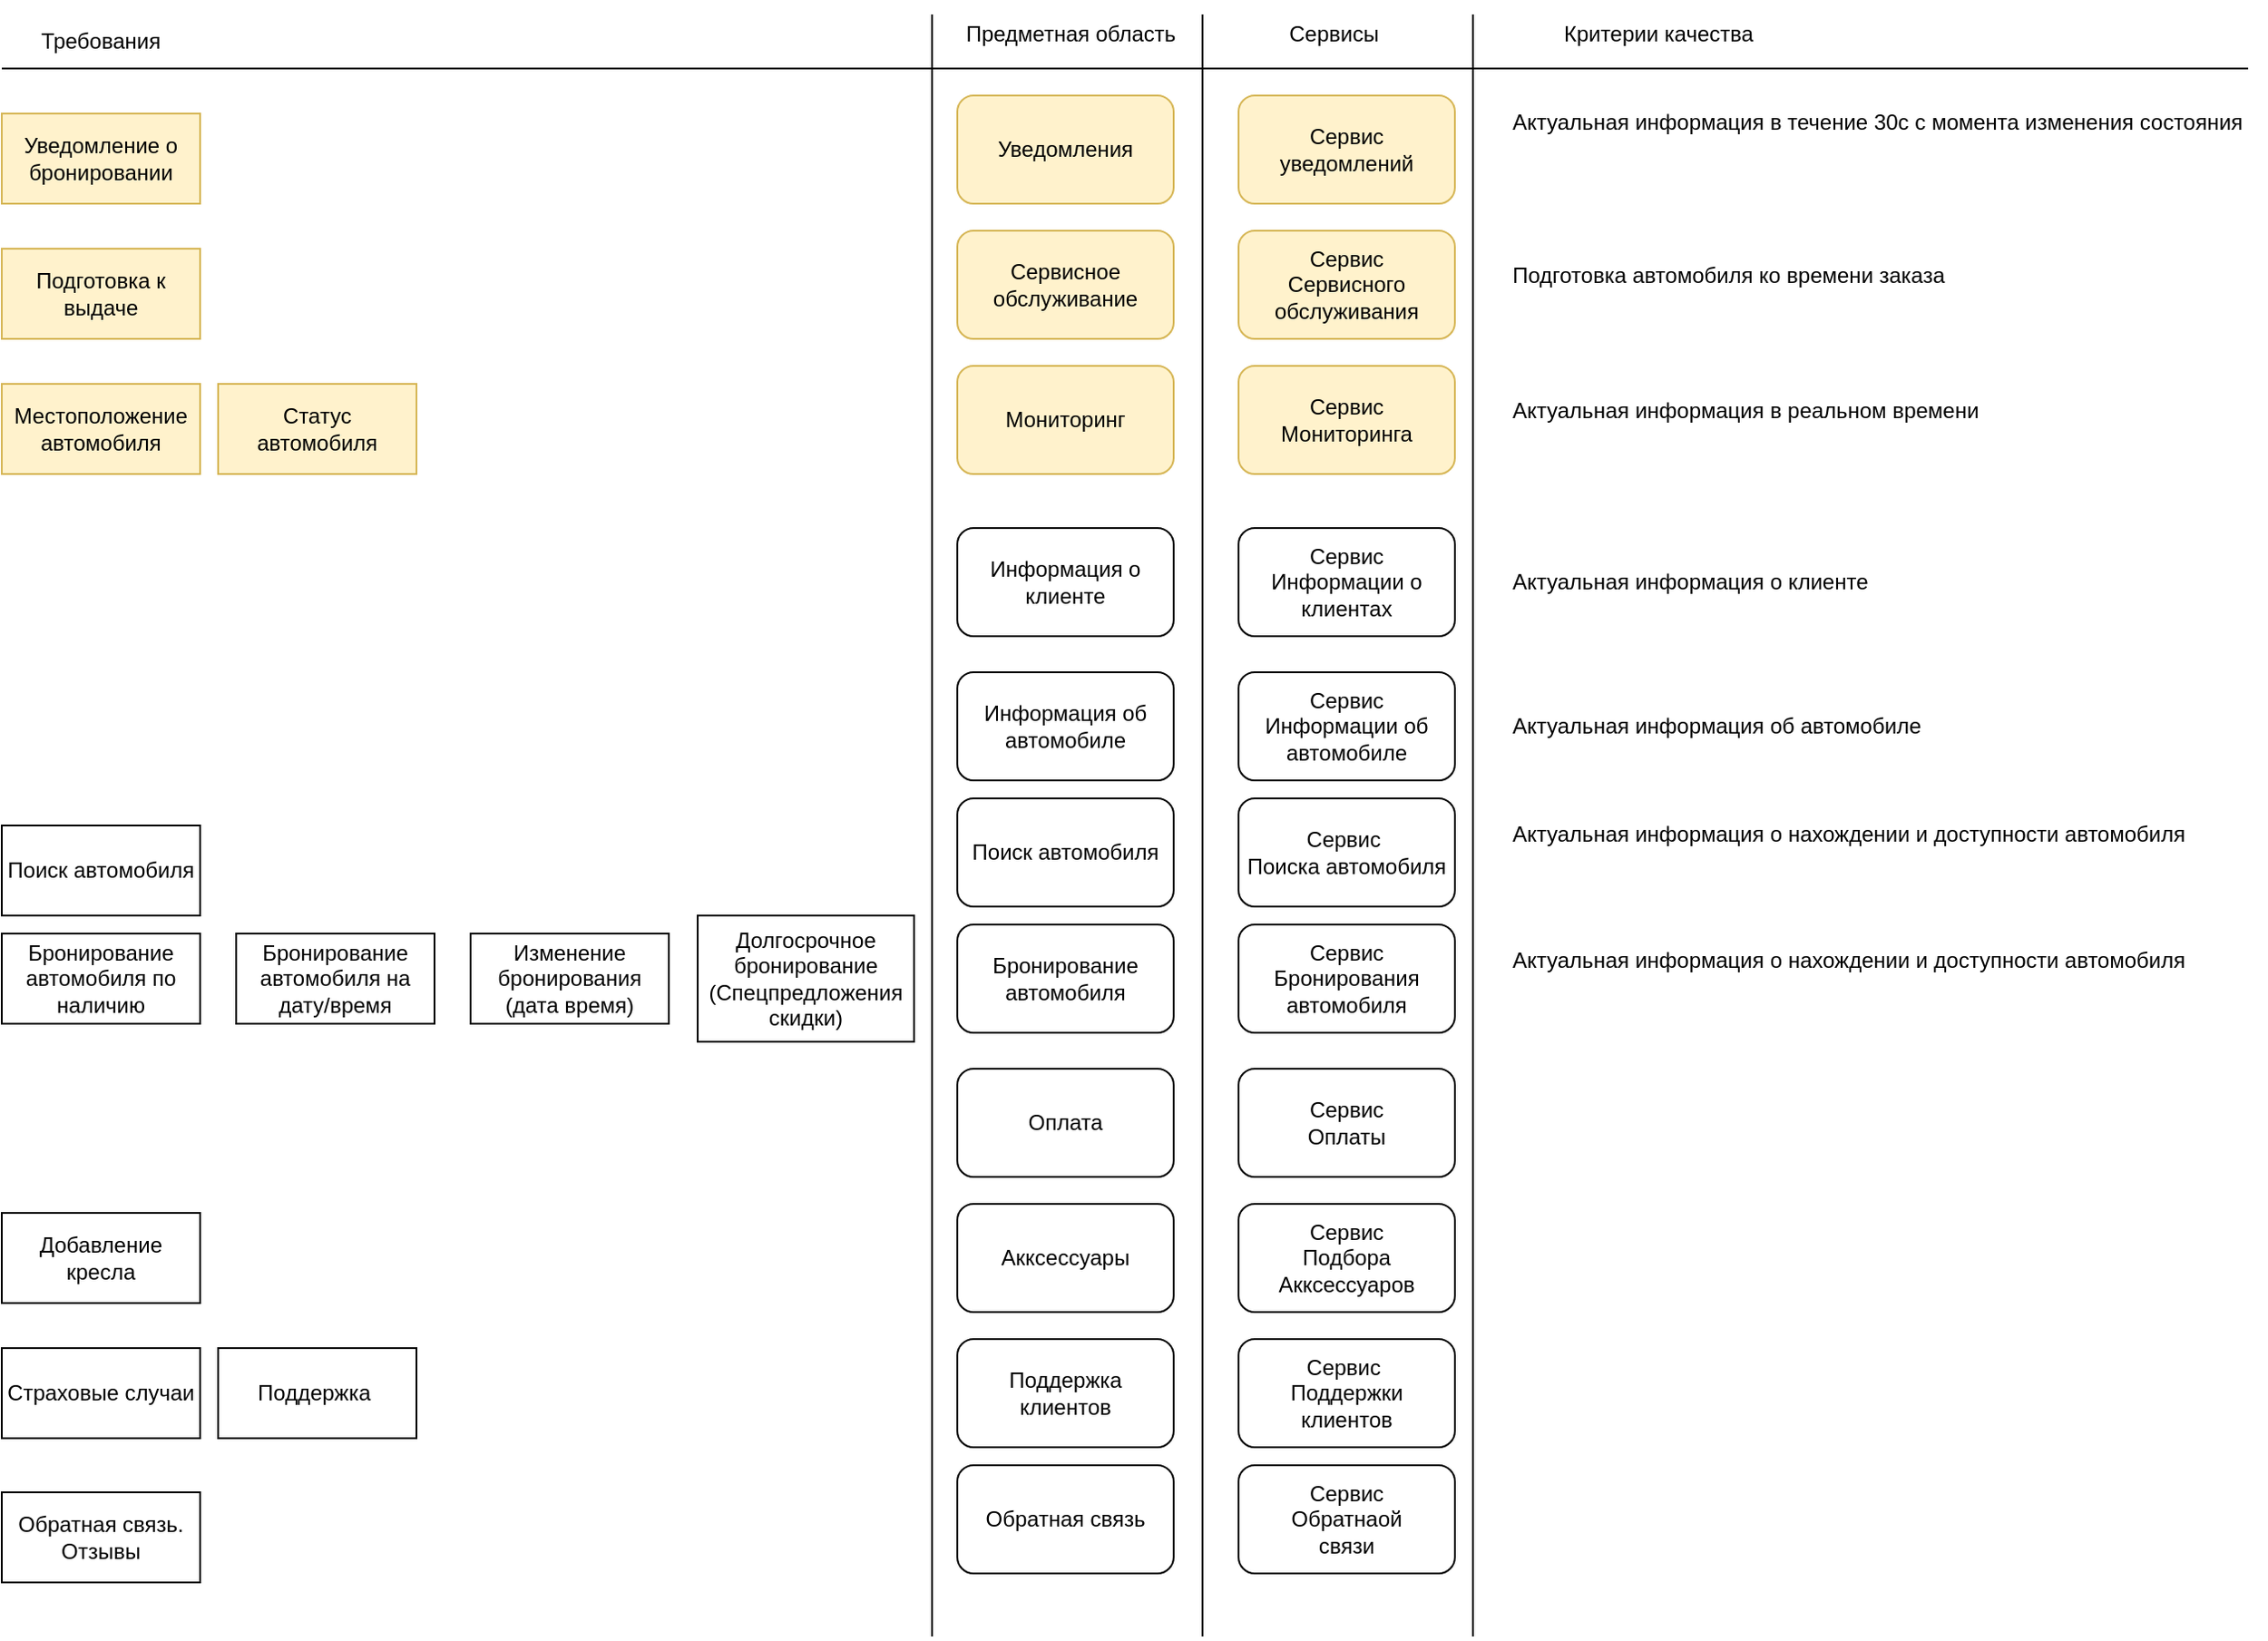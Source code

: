 <mxfile version="25.0.3">
  <diagram name="Страница — 1" id="cTIHMesXAAecEi_Y4hJ7">
    <mxGraphModel dx="2074" dy="1106" grid="1" gridSize="10" guides="1" tooltips="1" connect="1" arrows="1" fold="1" page="1" pageScale="1" pageWidth="827" pageHeight="1169" math="0" shadow="0">
      <root>
        <mxCell id="0" />
        <mxCell id="1" parent="0" />
        <mxCell id="epi0C_etYSSGbKdn1uX5-9" value="Поиск автомобиля" style="html=1;whiteSpace=wrap;" vertex="1" parent="1">
          <mxGeometry x="184" y="510" width="110" height="50" as="geometry" />
        </mxCell>
        <mxCell id="epi0C_etYSSGbKdn1uX5-10" value="Бронирование автомобиля по наличию" style="html=1;whiteSpace=wrap;" vertex="1" parent="1">
          <mxGeometry x="184" y="570" width="110" height="50" as="geometry" />
        </mxCell>
        <mxCell id="epi0C_etYSSGbKdn1uX5-12" value="Добавление кресла" style="html=1;whiteSpace=wrap;" vertex="1" parent="1">
          <mxGeometry x="184" y="725" width="110" height="50" as="geometry" />
        </mxCell>
        <mxCell id="epi0C_etYSSGbKdn1uX5-13" value="Бронирование автомобиля на дату/время" style="html=1;whiteSpace=wrap;" vertex="1" parent="1">
          <mxGeometry x="314" y="570" width="110" height="50" as="geometry" />
        </mxCell>
        <mxCell id="epi0C_etYSSGbKdn1uX5-14" value="Изменение бронирования (дата время)" style="html=1;whiteSpace=wrap;" vertex="1" parent="1">
          <mxGeometry x="444" y="570" width="110" height="50" as="geometry" />
        </mxCell>
        <mxCell id="epi0C_etYSSGbKdn1uX5-15" value="Поддержка&amp;nbsp;" style="html=1;whiteSpace=wrap;" vertex="1" parent="1">
          <mxGeometry x="304" y="800" width="110" height="50" as="geometry" />
        </mxCell>
        <mxCell id="epi0C_etYSSGbKdn1uX5-16" value="Страховые случаи" style="html=1;whiteSpace=wrap;" vertex="1" parent="1">
          <mxGeometry x="184" y="800" width="110" height="50" as="geometry" />
        </mxCell>
        <mxCell id="epi0C_etYSSGbKdn1uX5-18" value="Обратная связь.&lt;div&gt;Отзывы&lt;/div&gt;" style="html=1;whiteSpace=wrap;" vertex="1" parent="1">
          <mxGeometry x="184" y="880" width="110" height="50" as="geometry" />
        </mxCell>
        <mxCell id="epi0C_etYSSGbKdn1uX5-20" value="Статус автомобиля" style="html=1;whiteSpace=wrap;fillColor=#fff2cc;strokeColor=#d6b656;" vertex="1" parent="1">
          <mxGeometry x="304" y="265" width="110" height="50" as="geometry" />
        </mxCell>
        <mxCell id="epi0C_etYSSGbKdn1uX5-21" value="Уведомление о бронировании" style="html=1;whiteSpace=wrap;fillColor=#fff2cc;strokeColor=#d6b656;" vertex="1" parent="1">
          <mxGeometry x="184" y="115" width="110" height="50" as="geometry" />
        </mxCell>
        <mxCell id="epi0C_etYSSGbKdn1uX5-23" value="Подготовка к выдаче" style="html=1;whiteSpace=wrap;fillColor=#fff2cc;strokeColor=#d6b656;" vertex="1" parent="1">
          <mxGeometry x="184" y="190" width="110" height="50" as="geometry" />
        </mxCell>
        <mxCell id="epi0C_etYSSGbKdn1uX5-24" value="Долгосрочное бронирование&lt;div&gt;(Спецпредложения скидки)&lt;/div&gt;" style="html=1;whiteSpace=wrap;" vertex="1" parent="1">
          <mxGeometry x="570" y="560" width="120" height="70" as="geometry" />
        </mxCell>
        <mxCell id="epi0C_etYSSGbKdn1uX5-28" value="&lt;div&gt;&lt;span style=&quot;background-color: initial;&quot;&gt;Информация о клиенте&lt;/span&gt;&lt;/div&gt;" style="rounded=1;whiteSpace=wrap;html=1;" vertex="1" parent="1">
          <mxGeometry x="714" y="345" width="120" height="60" as="geometry" />
        </mxCell>
        <mxCell id="epi0C_etYSSGbKdn1uX5-29" value="&lt;div&gt;&lt;span style=&quot;background-color: initial;&quot;&gt;Информация об автомобиле&lt;/span&gt;&lt;/div&gt;" style="rounded=1;whiteSpace=wrap;html=1;" vertex="1" parent="1">
          <mxGeometry x="714" y="425" width="120" height="60" as="geometry" />
        </mxCell>
        <mxCell id="epi0C_etYSSGbKdn1uX5-30" value="&lt;div&gt;&lt;span style=&quot;background-color: initial;&quot;&gt;Поиск автомобиля&lt;/span&gt;&lt;/div&gt;" style="rounded=1;whiteSpace=wrap;html=1;" vertex="1" parent="1">
          <mxGeometry x="714" y="495" width="120" height="60" as="geometry" />
        </mxCell>
        <mxCell id="epi0C_etYSSGbKdn1uX5-31" value="&lt;div&gt;&lt;span style=&quot;background-color: initial;&quot;&gt;Бронирование&lt;/span&gt;&lt;/div&gt;&lt;div&gt;&lt;span style=&quot;background-color: initial;&quot;&gt;автомобиля&lt;/span&gt;&lt;/div&gt;" style="rounded=1;whiteSpace=wrap;html=1;" vertex="1" parent="1">
          <mxGeometry x="714" y="565" width="120" height="60" as="geometry" />
        </mxCell>
        <mxCell id="epi0C_etYSSGbKdn1uX5-32" value="&lt;div&gt;&lt;span style=&quot;background-color: initial;&quot;&gt;Уведомления&lt;/span&gt;&lt;/div&gt;" style="rounded=1;whiteSpace=wrap;html=1;fillColor=#fff2cc;strokeColor=#d6b656;" vertex="1" parent="1">
          <mxGeometry x="714" y="105" width="120" height="60" as="geometry" />
        </mxCell>
        <mxCell id="epi0C_etYSSGbKdn1uX5-33" value="&lt;div&gt;&lt;span style=&quot;background-color: initial;&quot;&gt;Оплата&lt;/span&gt;&lt;/div&gt;" style="rounded=1;whiteSpace=wrap;html=1;" vertex="1" parent="1">
          <mxGeometry x="714" y="645" width="120" height="60" as="geometry" />
        </mxCell>
        <mxCell id="epi0C_etYSSGbKdn1uX5-34" value="&lt;div&gt;&lt;span style=&quot;background-color: initial;&quot;&gt;Акксессуары&lt;/span&gt;&lt;/div&gt;" style="rounded=1;whiteSpace=wrap;html=1;" vertex="1" parent="1">
          <mxGeometry x="714" y="720" width="120" height="60" as="geometry" />
        </mxCell>
        <mxCell id="epi0C_etYSSGbKdn1uX5-35" value="&lt;div&gt;&lt;span style=&quot;background-color: initial;&quot;&gt;Поддержка&lt;/span&gt;&lt;/div&gt;&lt;div&gt;&lt;span style=&quot;background-color: initial;&quot;&gt;клиентов&lt;/span&gt;&lt;/div&gt;" style="rounded=1;whiteSpace=wrap;html=1;" vertex="1" parent="1">
          <mxGeometry x="714" y="795" width="120" height="60" as="geometry" />
        </mxCell>
        <mxCell id="epi0C_etYSSGbKdn1uX5-36" value="&lt;div&gt;Обратная связь&lt;/div&gt;" style="rounded=1;whiteSpace=wrap;html=1;" vertex="1" parent="1">
          <mxGeometry x="714" y="865" width="120" height="60" as="geometry" />
        </mxCell>
        <mxCell id="epi0C_etYSSGbKdn1uX5-37" value="&lt;div&gt;&lt;span style=&quot;background-color: initial;&quot;&gt;Мониторинг&lt;/span&gt;&lt;/div&gt;" style="rounded=1;whiteSpace=wrap;html=1;fillColor=#fff2cc;strokeColor=#d6b656;" vertex="1" parent="1">
          <mxGeometry x="714" y="255" width="120" height="60" as="geometry" />
        </mxCell>
        <mxCell id="epi0C_etYSSGbKdn1uX5-38" value="Местоположение автомобиля" style="html=1;whiteSpace=wrap;fillColor=#fff2cc;strokeColor=#d6b656;" vertex="1" parent="1">
          <mxGeometry x="184" y="265" width="110" height="50" as="geometry" />
        </mxCell>
        <mxCell id="epi0C_etYSSGbKdn1uX5-39" value="&lt;div&gt;&lt;span style=&quot;background-color: initial;&quot;&gt;Сервисное обслуживание&lt;/span&gt;&lt;/div&gt;" style="rounded=1;whiteSpace=wrap;html=1;fillColor=#fff2cc;strokeColor=#d6b656;" vertex="1" parent="1">
          <mxGeometry x="714" y="180" width="120" height="60" as="geometry" />
        </mxCell>
        <mxCell id="epi0C_etYSSGbKdn1uX5-43" value="" style="endArrow=none;html=1;rounded=0;" edge="1" parent="1">
          <mxGeometry width="50" height="50" relative="1" as="geometry">
            <mxPoint x="850" y="960" as="sourcePoint" />
            <mxPoint x="850" y="60" as="targetPoint" />
          </mxGeometry>
        </mxCell>
        <mxCell id="epi0C_etYSSGbKdn1uX5-49" value="&lt;h1 style=&quot;margin-top: 0px;&quot;&gt;&lt;span style=&quot;font-weight: normal;&quot;&gt;&lt;font style=&quot;font-size: 12px;&quot;&gt;Предметная область&lt;/font&gt;&lt;/span&gt;&lt;/h1&gt;" style="text;html=1;align=center;verticalAlign=middle;whiteSpace=wrap;rounded=0;" vertex="1" parent="1">
          <mxGeometry x="714" y="60" width="126" height="30" as="geometry" />
        </mxCell>
        <mxCell id="epi0C_etYSSGbKdn1uX5-50" value="&lt;span style=&quot;text-align: left;&quot;&gt;Требования&lt;/span&gt;" style="text;html=1;align=center;verticalAlign=middle;whiteSpace=wrap;rounded=0;" vertex="1" parent="1">
          <mxGeometry x="209" y="60" width="60" height="30" as="geometry" />
        </mxCell>
        <mxCell id="epi0C_etYSSGbKdn1uX5-53" style="edgeStyle=orthogonalEdgeStyle;rounded=0;orthogonalLoop=1;jettySize=auto;html=1;exitX=0.5;exitY=1;exitDx=0;exitDy=0;" edge="1" parent="1" source="epi0C_etYSSGbKdn1uX5-50" target="epi0C_etYSSGbKdn1uX5-50">
          <mxGeometry relative="1" as="geometry" />
        </mxCell>
        <mxCell id="epi0C_etYSSGbKdn1uX5-54" value="" style="endArrow=none;html=1;rounded=0;" edge="1" parent="1">
          <mxGeometry width="50" height="50" relative="1" as="geometry">
            <mxPoint x="1430" y="90" as="sourcePoint" />
            <mxPoint x="184" y="90" as="targetPoint" />
          </mxGeometry>
        </mxCell>
        <mxCell id="epi0C_etYSSGbKdn1uX5-55" value="" style="endArrow=none;html=1;rounded=0;" edge="1" parent="1">
          <mxGeometry width="50" height="50" relative="1" as="geometry">
            <mxPoint x="700" y="60" as="sourcePoint" />
            <mxPoint x="700" y="960" as="targetPoint" />
          </mxGeometry>
        </mxCell>
        <mxCell id="epi0C_etYSSGbKdn1uX5-56" value="&lt;h1 style=&quot;margin-top: 0px;&quot;&gt;&lt;span style=&quot;font-size: 12px; font-weight: 400;&quot;&gt;Сервисы&lt;/span&gt;&lt;/h1&gt;" style="text;html=1;align=center;verticalAlign=middle;whiteSpace=wrap;rounded=0;" vertex="1" parent="1">
          <mxGeometry x="860" y="60" width="126" height="30" as="geometry" />
        </mxCell>
        <mxCell id="epi0C_etYSSGbKdn1uX5-57" value="&lt;div&gt;&lt;span style=&quot;background-color: initial;&quot;&gt;Сервис&lt;/span&gt;&lt;/div&gt;&lt;div&gt;&lt;span style=&quot;background-color: initial;&quot;&gt;уведомлений&lt;/span&gt;&lt;/div&gt;" style="rounded=1;whiteSpace=wrap;html=1;fillColor=#fff2cc;strokeColor=#d6b656;" vertex="1" parent="1">
          <mxGeometry x="870" y="105" width="120" height="60" as="geometry" />
        </mxCell>
        <mxCell id="epi0C_etYSSGbKdn1uX5-58" value="&lt;div&gt;&lt;span style=&quot;background-color: initial;&quot;&gt;Сервис&lt;/span&gt;&lt;/div&gt;&lt;div&gt;&lt;span style=&quot;background-color: initial;&quot;&gt;Сервисного обслуживания&lt;/span&gt;&lt;/div&gt;" style="rounded=1;whiteSpace=wrap;html=1;fillColor=#fff2cc;strokeColor=#d6b656;" vertex="1" parent="1">
          <mxGeometry x="870" y="180" width="120" height="60" as="geometry" />
        </mxCell>
        <mxCell id="epi0C_etYSSGbKdn1uX5-59" value="&lt;div&gt;Сервис&lt;span style=&quot;background-color: initial;&quot;&gt;&lt;/span&gt;&lt;/div&gt;&lt;div&gt;&lt;span style=&quot;background-color: initial;&quot;&gt;Мониторинга&lt;/span&gt;&lt;/div&gt;" style="rounded=1;whiteSpace=wrap;html=1;fillColor=#fff2cc;strokeColor=#d6b656;" vertex="1" parent="1">
          <mxGeometry x="870" y="255" width="120" height="60" as="geometry" />
        </mxCell>
        <mxCell id="epi0C_etYSSGbKdn1uX5-60" value="&lt;div&gt;&lt;span style=&quot;background-color: initial;&quot;&gt;Сервис И&lt;/span&gt;&lt;span style=&quot;background-color: initial;&quot;&gt;нформации о клиентах&lt;/span&gt;&lt;/div&gt;" style="rounded=1;whiteSpace=wrap;html=1;" vertex="1" parent="1">
          <mxGeometry x="870" y="345" width="120" height="60" as="geometry" />
        </mxCell>
        <mxCell id="epi0C_etYSSGbKdn1uX5-61" value="&lt;div&gt;&lt;span style=&quot;background-color: initial;&quot;&gt;Сервис&lt;/span&gt;&lt;/div&gt;&lt;div&gt;&lt;span style=&quot;background-color: initial;&quot;&gt;Информации об автомобиле&lt;/span&gt;&lt;/div&gt;" style="rounded=1;whiteSpace=wrap;html=1;" vertex="1" parent="1">
          <mxGeometry x="870" y="425" width="120" height="60" as="geometry" />
        </mxCell>
        <mxCell id="epi0C_etYSSGbKdn1uX5-62" value="&lt;div&gt;&lt;span style=&quot;background-color: initial;&quot;&gt;Сервис&amp;nbsp;&lt;/span&gt;&lt;/div&gt;&lt;div&gt;&lt;span style=&quot;background-color: initial;&quot;&gt;Поиска автомобиля&lt;/span&gt;&lt;/div&gt;" style="rounded=1;whiteSpace=wrap;html=1;" vertex="1" parent="1">
          <mxGeometry x="870" y="495" width="120" height="60" as="geometry" />
        </mxCell>
        <mxCell id="epi0C_etYSSGbKdn1uX5-63" value="&lt;div&gt;&lt;span style=&quot;background-color: initial;&quot;&gt;Сервис&lt;/span&gt;&lt;/div&gt;&lt;div&gt;&lt;span style=&quot;background-color: initial;&quot;&gt;Бронирования&lt;/span&gt;&lt;/div&gt;&lt;div&gt;&lt;span style=&quot;background-color: initial;&quot;&gt;автомобиля&lt;/span&gt;&lt;/div&gt;" style="rounded=1;whiteSpace=wrap;html=1;" vertex="1" parent="1">
          <mxGeometry x="870" y="565" width="120" height="60" as="geometry" />
        </mxCell>
        <mxCell id="epi0C_etYSSGbKdn1uX5-64" value="&lt;div&gt;Сервис&lt;span style=&quot;background-color: initial;&quot;&gt;&lt;/span&gt;&lt;/div&gt;&lt;div&gt;&lt;span style=&quot;background-color: initial;&quot;&gt;Оплаты&lt;/span&gt;&lt;/div&gt;" style="rounded=1;whiteSpace=wrap;html=1;" vertex="1" parent="1">
          <mxGeometry x="870" y="645" width="120" height="60" as="geometry" />
        </mxCell>
        <mxCell id="epi0C_etYSSGbKdn1uX5-65" value="&lt;div&gt;&lt;span style=&quot;background-color: initial;&quot;&gt;Сервис&lt;/span&gt;&lt;/div&gt;&lt;div&gt;&lt;span style=&quot;background-color: initial;&quot;&gt;Подбора Акксессуаров&lt;/span&gt;&lt;/div&gt;" style="rounded=1;whiteSpace=wrap;html=1;" vertex="1" parent="1">
          <mxGeometry x="870" y="720" width="120" height="60" as="geometry" />
        </mxCell>
        <mxCell id="epi0C_etYSSGbKdn1uX5-66" value="&lt;div&gt;&lt;span style=&quot;background-color: initial;&quot;&gt;Сервис&amp;nbsp;&lt;/span&gt;&lt;/div&gt;&lt;div&gt;&lt;span style=&quot;background-color: initial;&quot;&gt;Поддержки&lt;/span&gt;&lt;/div&gt;&lt;div&gt;&lt;span style=&quot;background-color: initial;&quot;&gt;клиентов&lt;/span&gt;&lt;/div&gt;" style="rounded=1;whiteSpace=wrap;html=1;" vertex="1" parent="1">
          <mxGeometry x="870" y="795" width="120" height="60" as="geometry" />
        </mxCell>
        <mxCell id="epi0C_etYSSGbKdn1uX5-67" value="&lt;div&gt;&lt;span style=&quot;background-color: initial;&quot;&gt;Сервис&lt;/span&gt;&lt;/div&gt;&lt;div&gt;Обратнаой&lt;/div&gt;&lt;div&gt;связи&lt;/div&gt;" style="rounded=1;whiteSpace=wrap;html=1;" vertex="1" parent="1">
          <mxGeometry x="870" y="865" width="120" height="60" as="geometry" />
        </mxCell>
        <mxCell id="epi0C_etYSSGbKdn1uX5-71" value="" style="endArrow=none;html=1;rounded=0;" edge="1" parent="1">
          <mxGeometry width="50" height="50" relative="1" as="geometry">
            <mxPoint x="1000" y="960" as="sourcePoint" />
            <mxPoint x="1000" y="60" as="targetPoint" />
          </mxGeometry>
        </mxCell>
        <mxCell id="epi0C_etYSSGbKdn1uX5-72" value="&lt;h1 style=&quot;margin-top: 0px;&quot;&gt;&lt;span style=&quot;font-size: 12px; font-weight: 400;&quot;&gt;Критерии качества&lt;/span&gt;&lt;/h1&gt;" style="text;html=1;align=center;verticalAlign=middle;whiteSpace=wrap;rounded=0;" vertex="1" parent="1">
          <mxGeometry x="1040" y="60" width="126" height="30" as="geometry" />
        </mxCell>
        <mxCell id="epi0C_etYSSGbKdn1uX5-73" value="Актуальная информация в течение 30с с момента изменения состояния" style="text;html=1;align=left;verticalAlign=middle;whiteSpace=wrap;rounded=0;" vertex="1" parent="1">
          <mxGeometry x="1020" y="105" width="420" height="30" as="geometry" />
        </mxCell>
        <mxCell id="epi0C_etYSSGbKdn1uX5-74" value="&lt;div&gt;&lt;div&gt;Подготовка автомобиля ко времени заказа&amp;nbsp;&lt;/div&gt;&lt;/div&gt;" style="text;html=1;align=left;verticalAlign=middle;whiteSpace=wrap;rounded=0;" vertex="1" parent="1">
          <mxGeometry x="1020" y="190" width="420" height="30" as="geometry" />
        </mxCell>
        <mxCell id="epi0C_etYSSGbKdn1uX5-75" value="Актуальная информация в реальном времени" style="text;html=1;align=left;verticalAlign=middle;whiteSpace=wrap;rounded=0;" vertex="1" parent="1">
          <mxGeometry x="1020" y="265" width="420" height="30" as="geometry" />
        </mxCell>
        <mxCell id="epi0C_etYSSGbKdn1uX5-76" value="Актуальная информация о клиенте" style="text;html=1;align=left;verticalAlign=middle;whiteSpace=wrap;rounded=0;" vertex="1" parent="1">
          <mxGeometry x="1020" y="360" width="420" height="30" as="geometry" />
        </mxCell>
        <mxCell id="epi0C_etYSSGbKdn1uX5-77" value="Актуальная информация об автомобиле" style="text;html=1;align=left;verticalAlign=middle;whiteSpace=wrap;rounded=0;" vertex="1" parent="1">
          <mxGeometry x="1020" y="440" width="420" height="30" as="geometry" />
        </mxCell>
        <mxCell id="epi0C_etYSSGbKdn1uX5-78" value="Актуальная информация о нахождении и доступности автомобиля" style="text;html=1;align=left;verticalAlign=middle;whiteSpace=wrap;rounded=0;" vertex="1" parent="1">
          <mxGeometry x="1020" y="500" width="420" height="30" as="geometry" />
        </mxCell>
        <mxCell id="epi0C_etYSSGbKdn1uX5-79" value="Актуальная информация о нахождении и доступности автомобиля" style="text;html=1;align=left;verticalAlign=middle;whiteSpace=wrap;rounded=0;" vertex="1" parent="1">
          <mxGeometry x="1020" y="570" width="420" height="30" as="geometry" />
        </mxCell>
      </root>
    </mxGraphModel>
  </diagram>
</mxfile>
